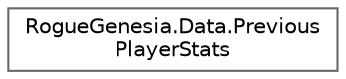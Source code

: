 digraph "Graphical Class Hierarchy"
{
 // LATEX_PDF_SIZE
  bgcolor="transparent";
  edge [fontname=Helvetica,fontsize=10,labelfontname=Helvetica,labelfontsize=10];
  node [fontname=Helvetica,fontsize=10,shape=box,height=0.2,width=0.4];
  rankdir="LR";
  Node0 [label="RogueGenesia.Data.Previous\lPlayerStats",height=0.2,width=0.4,color="grey40", fillcolor="white", style="filled",URL="$class_rogue_genesia_1_1_data_1_1_previous_player_stats.html",tooltip=" "];
}
